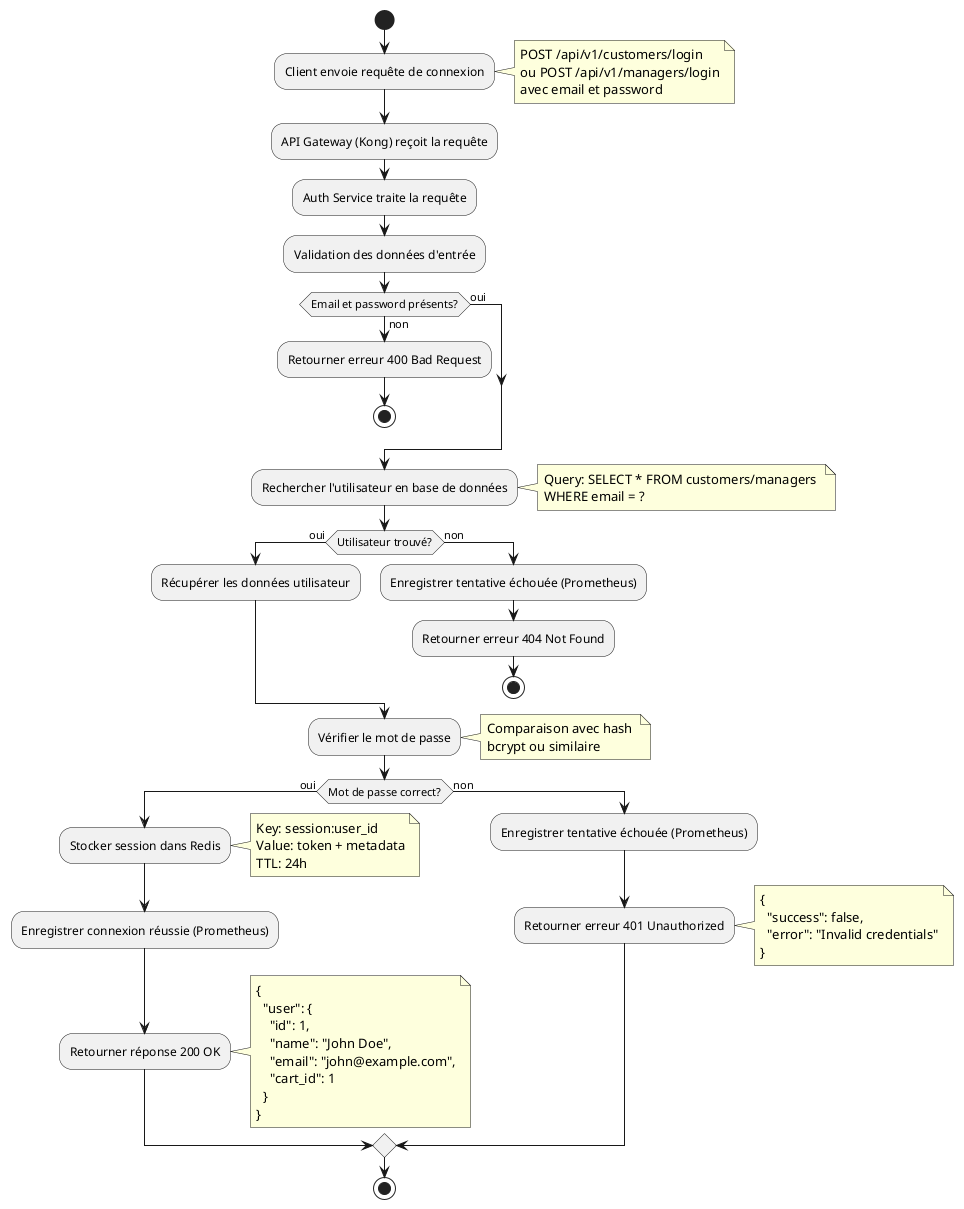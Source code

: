 @startuml auth-login

start

:Client envoie requête de connexion;
note right
  POST /api/v1/customers/login
  ou POST /api/v1/managers/login
  avec email et password
end note

:API Gateway (Kong) reçoit la requête;

:Auth Service traite la requête;

:Validation des données d'entrée;
if (Email et password présents?) then (oui)
else (non)
  :Retourner erreur 400 Bad Request;
  stop
endif

:Rechercher l'utilisateur en base de données;
note right
  Query: SELECT * FROM customers/managers 
  WHERE email = ?
end note

if (Utilisateur trouvé?) then (oui)
  :Récupérer les données utilisateur;
else (non)
  :Enregistrer tentative échouée (Prometheus);
  :Retourner erreur 404 Not Found;
  stop
endif

:Vérifier le mot de passe;
note right
  Comparaison avec hash 
  bcrypt ou similaire
end note

if (Mot de passe correct?) then (oui)
  :Stocker session dans Redis;
  note right
    Key: session:user_id
    Value: token + metadata
    TTL: 24h
  end note
  
  :Enregistrer connexion réussie (Prometheus);
  
  :Retourner réponse 200 OK;
  note right
    {
      "user": {
        "id": 1,
        "name": "John Doe",
        "email": "john@example.com",
        "cart_id": 1
      }
    }
  end note
  
else (non)
  :Enregistrer tentative échouée (Prometheus);
  :Retourner erreur 401 Unauthorized;
  note right
    {
      "success": false,
      "error": "Invalid credentials"
    }
  end note
endif

stop

@enduml